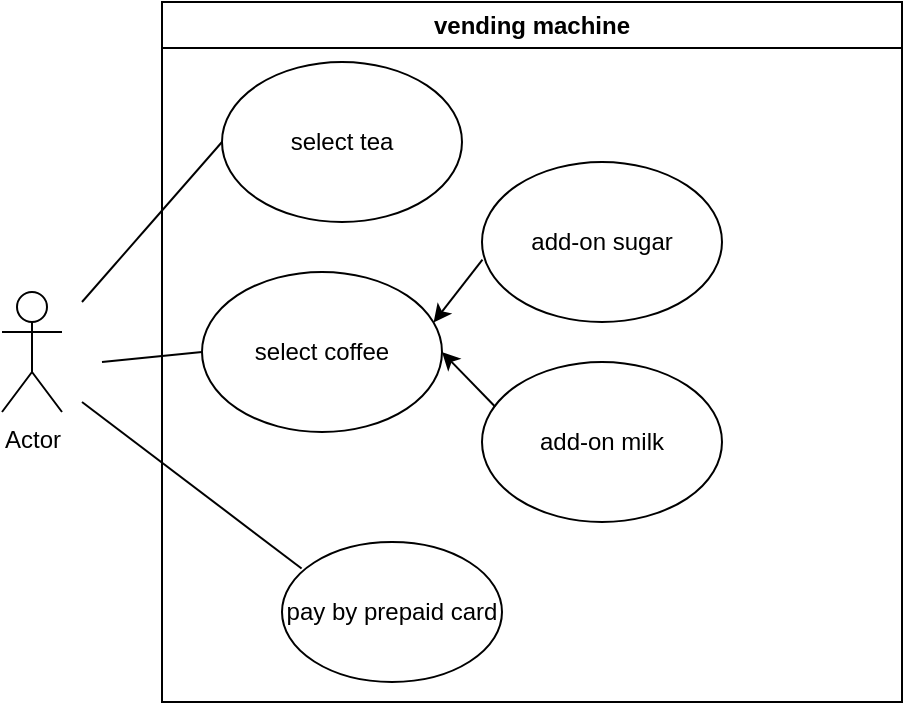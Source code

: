 <mxfile version="22.1.5" type="github">
  <diagram name="Page-1" id="nY_bA1Mb-mZGXa47FYcN">
    <mxGraphModel dx="281" dy="559" grid="1" gridSize="10" guides="1" tooltips="1" connect="1" arrows="1" fold="1" page="1" pageScale="1" pageWidth="850" pageHeight="1100" math="0" shadow="0">
      <root>
        <mxCell id="0" />
        <mxCell id="1" parent="0" />
        <mxCell id="75ZUVTC_8RgHfgwMum_9-1" value="vending machine" style="swimlane;whiteSpace=wrap;html=1;" vertex="1" parent="1">
          <mxGeometry x="350" y="10" width="370" height="350" as="geometry" />
        </mxCell>
        <mxCell id="75ZUVTC_8RgHfgwMum_9-3" value="pay by prepaid card" style="ellipse;whiteSpace=wrap;html=1;" vertex="1" parent="75ZUVTC_8RgHfgwMum_9-1">
          <mxGeometry x="60" y="270" width="110" height="70" as="geometry" />
        </mxCell>
        <mxCell id="75ZUVTC_8RgHfgwMum_9-4" value="select tea" style="ellipse;whiteSpace=wrap;html=1;" vertex="1" parent="75ZUVTC_8RgHfgwMum_9-1">
          <mxGeometry x="30" y="30" width="120" height="80" as="geometry" />
        </mxCell>
        <mxCell id="75ZUVTC_8RgHfgwMum_9-5" value="select coffee" style="ellipse;whiteSpace=wrap;html=1;" vertex="1" parent="75ZUVTC_8RgHfgwMum_9-1">
          <mxGeometry x="20" y="135" width="120" height="80" as="geometry" />
        </mxCell>
        <mxCell id="75ZUVTC_8RgHfgwMum_9-7" value="add-on milk" style="ellipse;whiteSpace=wrap;html=1;" vertex="1" parent="75ZUVTC_8RgHfgwMum_9-1">
          <mxGeometry x="160" y="180" width="120" height="80" as="geometry" />
        </mxCell>
        <mxCell id="75ZUVTC_8RgHfgwMum_9-9" value="add-on sugar" style="ellipse;whiteSpace=wrap;html=1;" vertex="1" parent="75ZUVTC_8RgHfgwMum_9-1">
          <mxGeometry x="160" y="80" width="120" height="80" as="geometry" />
        </mxCell>
        <mxCell id="75ZUVTC_8RgHfgwMum_9-10" value="" style="endArrow=classic;html=1;rounded=0;exitX=0.055;exitY=0.28;exitDx=0;exitDy=0;exitPerimeter=0;entryX=1;entryY=0.5;entryDx=0;entryDy=0;" edge="1" parent="75ZUVTC_8RgHfgwMum_9-1" source="75ZUVTC_8RgHfgwMum_9-7" target="75ZUVTC_8RgHfgwMum_9-5">
          <mxGeometry width="50" height="50" relative="1" as="geometry">
            <mxPoint x="140" y="290" as="sourcePoint" />
            <mxPoint x="190" y="240" as="targetPoint" />
          </mxGeometry>
        </mxCell>
        <mxCell id="75ZUVTC_8RgHfgwMum_9-11" value="" style="endArrow=classic;html=1;rounded=0;exitX=0.002;exitY=0.61;exitDx=0;exitDy=0;exitPerimeter=0;entryX=0.965;entryY=0.315;entryDx=0;entryDy=0;entryPerimeter=0;" edge="1" parent="75ZUVTC_8RgHfgwMum_9-1" source="75ZUVTC_8RgHfgwMum_9-9" target="75ZUVTC_8RgHfgwMum_9-5">
          <mxGeometry width="50" height="50" relative="1" as="geometry">
            <mxPoint x="140" y="290" as="sourcePoint" />
            <mxPoint x="190" y="240" as="targetPoint" />
          </mxGeometry>
        </mxCell>
        <mxCell id="75ZUVTC_8RgHfgwMum_9-2" value="Actor" style="shape=umlActor;verticalLabelPosition=bottom;verticalAlign=top;html=1;outlineConnect=0;" vertex="1" parent="1">
          <mxGeometry x="270" y="155" width="30" height="60" as="geometry" />
        </mxCell>
        <mxCell id="75ZUVTC_8RgHfgwMum_9-12" value="" style="endArrow=none;html=1;rounded=0;entryX=0.089;entryY=0.189;entryDx=0;entryDy=0;entryPerimeter=0;" edge="1" parent="1" target="75ZUVTC_8RgHfgwMum_9-3">
          <mxGeometry width="50" height="50" relative="1" as="geometry">
            <mxPoint x="310" y="210" as="sourcePoint" />
            <mxPoint x="420" y="250" as="targetPoint" />
          </mxGeometry>
        </mxCell>
        <mxCell id="75ZUVTC_8RgHfgwMum_9-13" value="" style="endArrow=none;html=1;rounded=0;entryX=0;entryY=0.5;entryDx=0;entryDy=0;" edge="1" parent="1" target="75ZUVTC_8RgHfgwMum_9-5">
          <mxGeometry width="50" height="50" relative="1" as="geometry">
            <mxPoint x="320" y="190" as="sourcePoint" />
            <mxPoint x="420" y="250" as="targetPoint" />
          </mxGeometry>
        </mxCell>
        <mxCell id="75ZUVTC_8RgHfgwMum_9-14" value="" style="endArrow=none;html=1;rounded=0;entryX=0;entryY=0.5;entryDx=0;entryDy=0;" edge="1" parent="1" target="75ZUVTC_8RgHfgwMum_9-4">
          <mxGeometry width="50" height="50" relative="1" as="geometry">
            <mxPoint x="310" y="160" as="sourcePoint" />
            <mxPoint x="420" y="250" as="targetPoint" />
          </mxGeometry>
        </mxCell>
      </root>
    </mxGraphModel>
  </diagram>
</mxfile>
